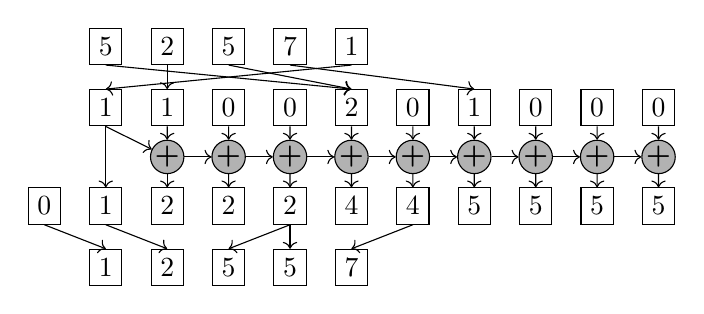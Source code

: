 
\begin{tikzpicture}[scale=0.78]
\usetikzlibrary{calc}
\tikzstyle{myedgestyle} = [->]
\tikzstyle{every node} = [draw, shape = rectangle]
 		 
\pgfmathsetmacro{\inpY}{1.5};
\pgfmathsetmacro{\vY}{\inpY-1};
\pgfmathsetmacro{\aY}{\vY-0.8};
\pgfmathsetmacro{\rY}{\aY-0.8};
\pgfmathsetmacro{\oY}{\rY-1};

\node (i0) at (1,\inpY) {$5$};
\node (i1) at (2,\inpY) {$2$};
\node (i2) at (3,\inpY) {$5$};
\node (i3) at (4,\inpY) {$7$};
\node (i4) at (5,\inpY) {$1$};

\node (v0) at (1,\vY) {$1$};
\node (v1) at (2,\vY) {$1$};
\node (v2) at (3,\vY) {$0$};
\node (v3) at (4,\vY) {$0$};
\node (v4) at (5,\vY) {$2$};
\node (v5) at (6,\vY) {$0$};
\node (v6) at (7,\vY) {$1$};
\node (v7) at (8,\vY) {$0$};
\node (v8) at (9,\vY) {$0$};
\node (v9) at (10,\vY) {$0$};

\draw [->] (i0.south) -- (v4.north);
\draw [->] (i1.south) -- (v1.north);
\draw [->] (i2.south) -- (v4.north);
\draw [->] (i3.south) -- (v6.north);
\draw [->] (i4.south) -- (v0.north);

\node (re) at (0,\rY) {$0$};
\node (r0) at (1,\rY) {$1$};
\node (r1) at (2,\rY) {$2$};
\node (r2) at (3,\rY) {$2$};
\node (r3) at (4,\rY) {$2$};
\node (r4) at (5,\rY) {$4$};
\node (r5) at (6,\rY) {$4$};
\node (r6) at (7,\rY) {$5$};
\node (r7) at (8,\rY) {$5$};
\node (r8) at (9,\rY) {$5$};
\node (r9) at (10,\rY) {$5$};


\tikzstyle{every node} = [draw, inner sep=0.1, fill=gray!60,shape = circle]

\node (1) at (2,\aY) {\bf{+}};
\node (2) at (3,\aY) {\bf{+}};
\node (3) at (4,\aY) {\bf{+}};
\node (4) at (5,\aY) {\bf{+}};
\node (5) at (6,\aY) {\bf{+}};
\node (6) at (7,\aY) {\bf{+}};
\node (7) at (8,\aY) {\bf{+}};
\node (8) at (9,\aY) {\bf{+}};
\node (9) at (10,\aY) {\bf{+}};


\foreach \i in {1,...,9}
{
	\draw [->] (v\i.south) -- (\i);
	\draw [->] (\i.south) -- (r\i);
}

\foreach \i in {1,...,8}
{
    \pgfmathtruncatemacro{\n}{(\i+1)};
    \draw [->] (\i) -- (\n);
}

\draw [->] (v0.south) -- (r0);
\draw [->] (v0.south) -- (1);

\tikzstyle{every node} = [draw, shape = rectangle]
\node (o0) at (1,\oY) {$1$};
\node (o1) at (2,\oY) {$2$};
\node (o2) at (3,\oY) {$5$};
\node (o3) at (4,\oY) {$5$};
\node (o4) at (5,\oY) {$7$};

\draw [->] (re.south) -- (o0.north);
\draw [->] (r0.south) -- (o1.north);
\draw [->] (r3.south) -- (o2.north);
\draw [->] (r3.south) -- (o3.north);
\draw [->] (r5.south) -- (o4.north);

\end{tikzpicture}

